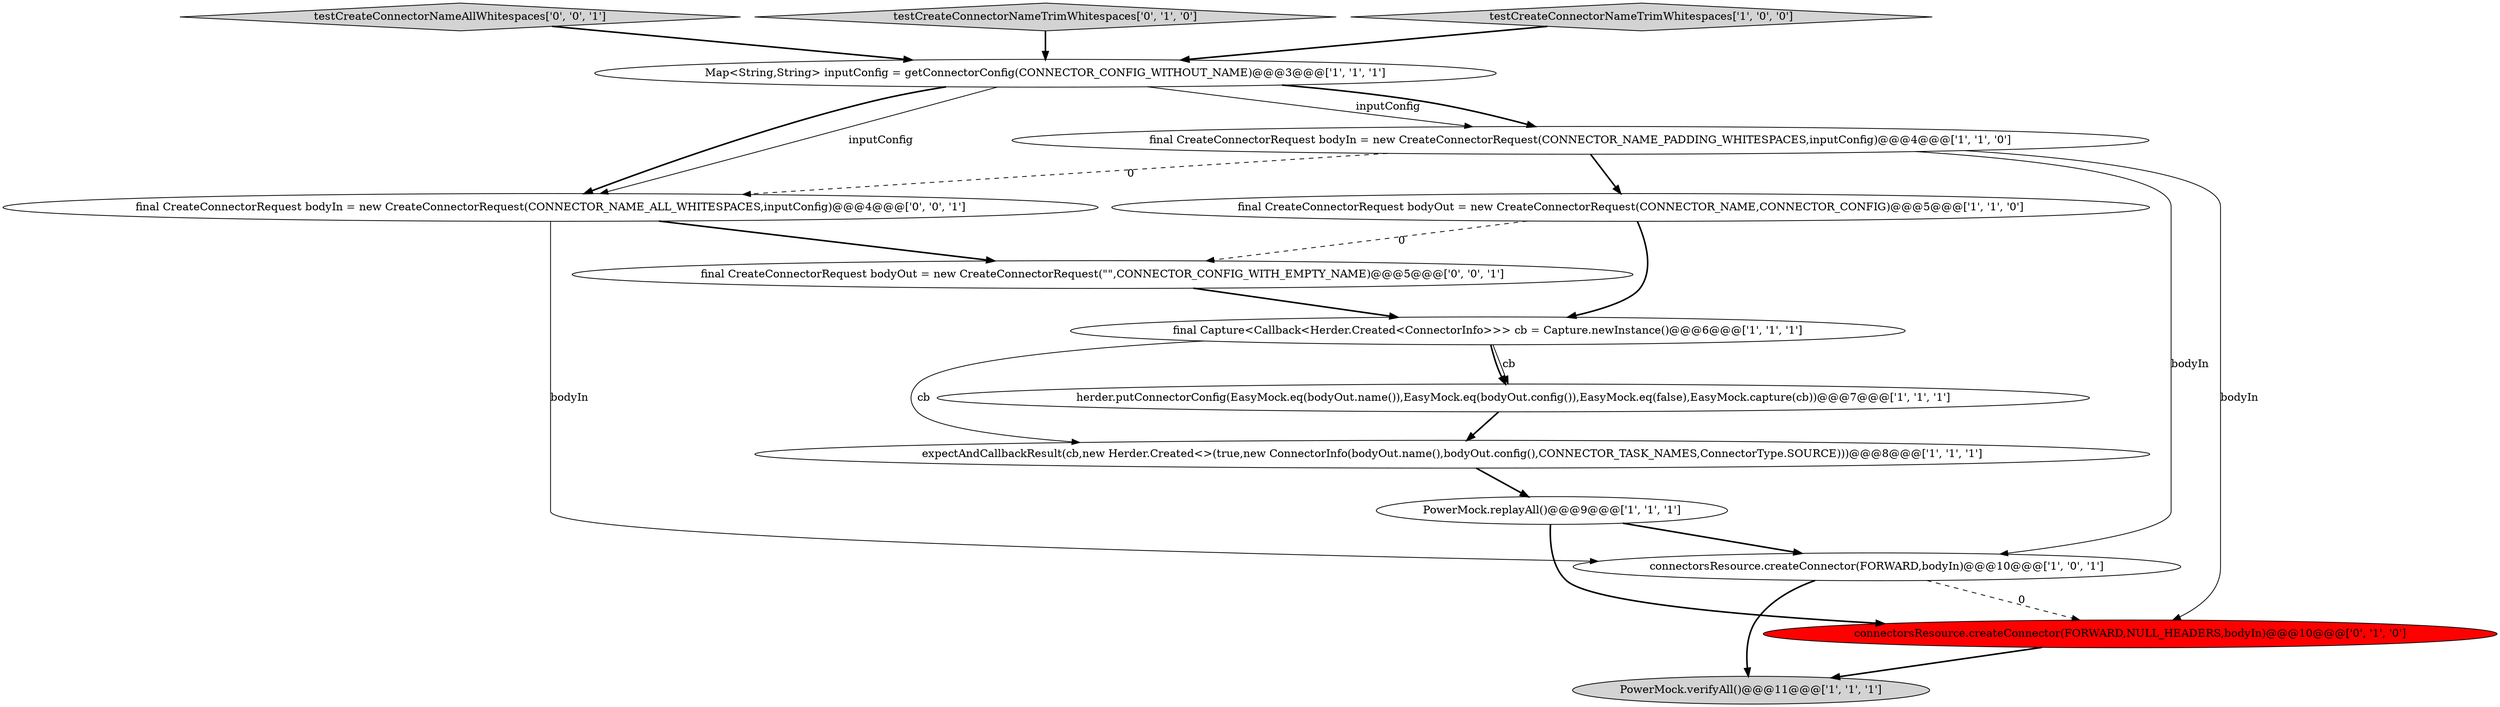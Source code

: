 digraph {
9 [style = filled, label = "Map<String,String> inputConfig = getConnectorConfig(CONNECTOR_CONFIG_WITHOUT_NAME)@@@3@@@['1', '1', '1']", fillcolor = white, shape = ellipse image = "AAA0AAABBB1BBB"];
4 [style = filled, label = "herder.putConnectorConfig(EasyMock.eq(bodyOut.name()),EasyMock.eq(bodyOut.config()),EasyMock.eq(false),EasyMock.capture(cb))@@@7@@@['1', '1', '1']", fillcolor = white, shape = ellipse image = "AAA0AAABBB1BBB"];
6 [style = filled, label = "PowerMock.replayAll()@@@9@@@['1', '1', '1']", fillcolor = white, shape = ellipse image = "AAA0AAABBB1BBB"];
14 [style = filled, label = "testCreateConnectorNameAllWhitespaces['0', '0', '1']", fillcolor = lightgray, shape = diamond image = "AAA0AAABBB3BBB"];
13 [style = filled, label = "final CreateConnectorRequest bodyOut = new CreateConnectorRequest(\"\",CONNECTOR_CONFIG_WITH_EMPTY_NAME)@@@5@@@['0', '0', '1']", fillcolor = white, shape = ellipse image = "AAA0AAABBB3BBB"];
10 [style = filled, label = "testCreateConnectorNameTrimWhitespaces['0', '1', '0']", fillcolor = lightgray, shape = diamond image = "AAA0AAABBB2BBB"];
0 [style = filled, label = "PowerMock.verifyAll()@@@11@@@['1', '1', '1']", fillcolor = lightgray, shape = ellipse image = "AAA0AAABBB1BBB"];
8 [style = filled, label = "testCreateConnectorNameTrimWhitespaces['1', '0', '0']", fillcolor = lightgray, shape = diamond image = "AAA0AAABBB1BBB"];
11 [style = filled, label = "connectorsResource.createConnector(FORWARD,NULL_HEADERS,bodyIn)@@@10@@@['0', '1', '0']", fillcolor = red, shape = ellipse image = "AAA1AAABBB2BBB"];
7 [style = filled, label = "connectorsResource.createConnector(FORWARD,bodyIn)@@@10@@@['1', '0', '1']", fillcolor = white, shape = ellipse image = "AAA0AAABBB1BBB"];
12 [style = filled, label = "final CreateConnectorRequest bodyIn = new CreateConnectorRequest(CONNECTOR_NAME_ALL_WHITESPACES,inputConfig)@@@4@@@['0', '0', '1']", fillcolor = white, shape = ellipse image = "AAA0AAABBB3BBB"];
2 [style = filled, label = "final Capture<Callback<Herder.Created<ConnectorInfo>>> cb = Capture.newInstance()@@@6@@@['1', '1', '1']", fillcolor = white, shape = ellipse image = "AAA0AAABBB1BBB"];
1 [style = filled, label = "final CreateConnectorRequest bodyOut = new CreateConnectorRequest(CONNECTOR_NAME,CONNECTOR_CONFIG)@@@5@@@['1', '1', '0']", fillcolor = white, shape = ellipse image = "AAA0AAABBB1BBB"];
5 [style = filled, label = "expectAndCallbackResult(cb,new Herder.Created<>(true,new ConnectorInfo(bodyOut.name(),bodyOut.config(),CONNECTOR_TASK_NAMES,ConnectorType.SOURCE)))@@@8@@@['1', '1', '1']", fillcolor = white, shape = ellipse image = "AAA0AAABBB1BBB"];
3 [style = filled, label = "final CreateConnectorRequest bodyIn = new CreateConnectorRequest(CONNECTOR_NAME_PADDING_WHITESPACES,inputConfig)@@@4@@@['1', '1', '0']", fillcolor = white, shape = ellipse image = "AAA0AAABBB1BBB"];
3->1 [style = bold, label=""];
12->7 [style = solid, label="bodyIn"];
7->11 [style = dashed, label="0"];
9->3 [style = solid, label="inputConfig"];
7->0 [style = bold, label=""];
3->11 [style = solid, label="bodyIn"];
2->4 [style = bold, label=""];
2->5 [style = solid, label="cb"];
1->13 [style = dashed, label="0"];
12->13 [style = bold, label=""];
11->0 [style = bold, label=""];
2->4 [style = solid, label="cb"];
3->12 [style = dashed, label="0"];
5->6 [style = bold, label=""];
6->11 [style = bold, label=""];
8->9 [style = bold, label=""];
9->3 [style = bold, label=""];
14->9 [style = bold, label=""];
1->2 [style = bold, label=""];
10->9 [style = bold, label=""];
9->12 [style = bold, label=""];
6->7 [style = bold, label=""];
9->12 [style = solid, label="inputConfig"];
4->5 [style = bold, label=""];
3->7 [style = solid, label="bodyIn"];
13->2 [style = bold, label=""];
}
